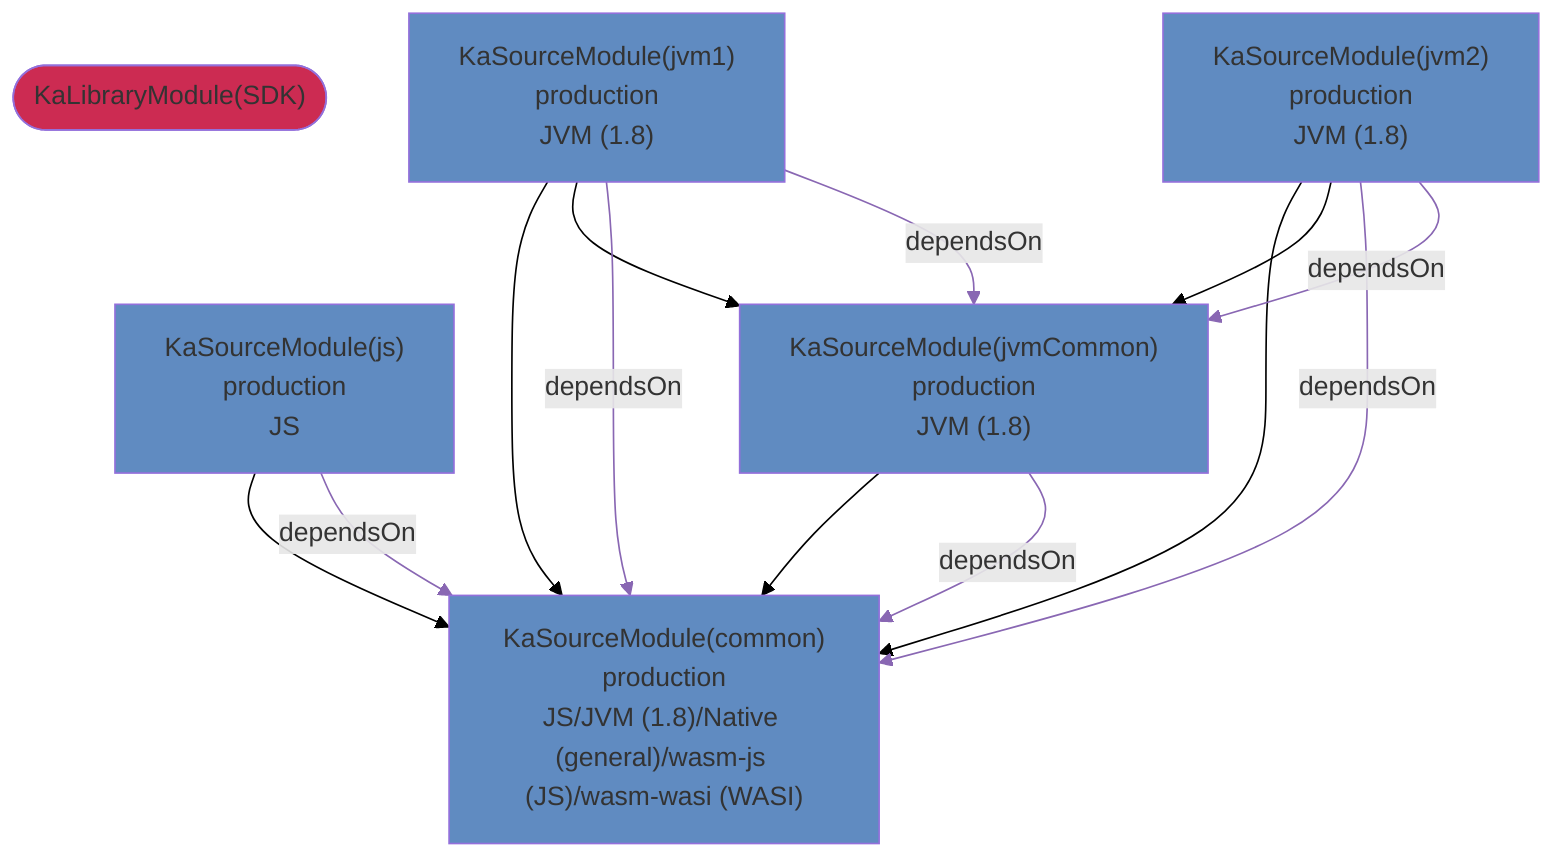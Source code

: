 graph TD
  KaLibraryModule_0(["KaLibraryModule(SDK)"])
  KaSourceModule_1["KaSourceModule(common)<br />production<br />JS/JVM (1.8)/Native (general)/wasm-js (JS)/wasm-wasi (WASI)"]
  KaSourceModule_2["KaSourceModule(js)<br />production<br />JS"]
  KaSourceModule_3["KaSourceModule(jvm1)<br />production<br />JVM (1.8)"]
  KaSourceModule_4["KaSourceModule(jvm2)<br />production<br />JVM (1.8)"]
  KaSourceModule_5["KaSourceModule(jvmCommon)<br />production<br />JVM (1.8)"]
  style KaLibraryModule_0 fill:#CC2B52
  style KaSourceModule_1 fill:#608BC1
  style KaSourceModule_2 fill:#608BC1
  style KaSourceModule_3 fill:#608BC1
  style KaSourceModule_4 fill:#608BC1
  style KaSourceModule_5 fill:#608BC1
  KaSourceModule_2 --> KaSourceModule_1
  KaSourceModule_3 --> KaSourceModule_1
  KaSourceModule_3 --> KaSourceModule_5
  KaSourceModule_4 --> KaSourceModule_1
  KaSourceModule_4 --> KaSourceModule_5
  KaSourceModule_5 --> KaSourceModule_1
  KaSourceModule_2 --dependsOn--> KaSourceModule_1
  KaSourceModule_3 --dependsOn--> KaSourceModule_1
  KaSourceModule_3 --dependsOn--> KaSourceModule_5
  KaSourceModule_4 --dependsOn--> KaSourceModule_1
  KaSourceModule_4 --dependsOn--> KaSourceModule_5
  KaSourceModule_5 --dependsOn--> KaSourceModule_1
  linkStyle 0 stroke:black
  linkStyle 1 stroke:black
  linkStyle 2 stroke:black
  linkStyle 3 stroke:black
  linkStyle 4 stroke:black
  linkStyle 5 stroke:black
  linkStyle 6 stroke:#8967B3
  linkStyle 7 stroke:#8967B3
  linkStyle 8 stroke:#8967B3
  linkStyle 9 stroke:#8967B3
  linkStyle 10 stroke:#8967B3
  linkStyle 11 stroke:#8967B3